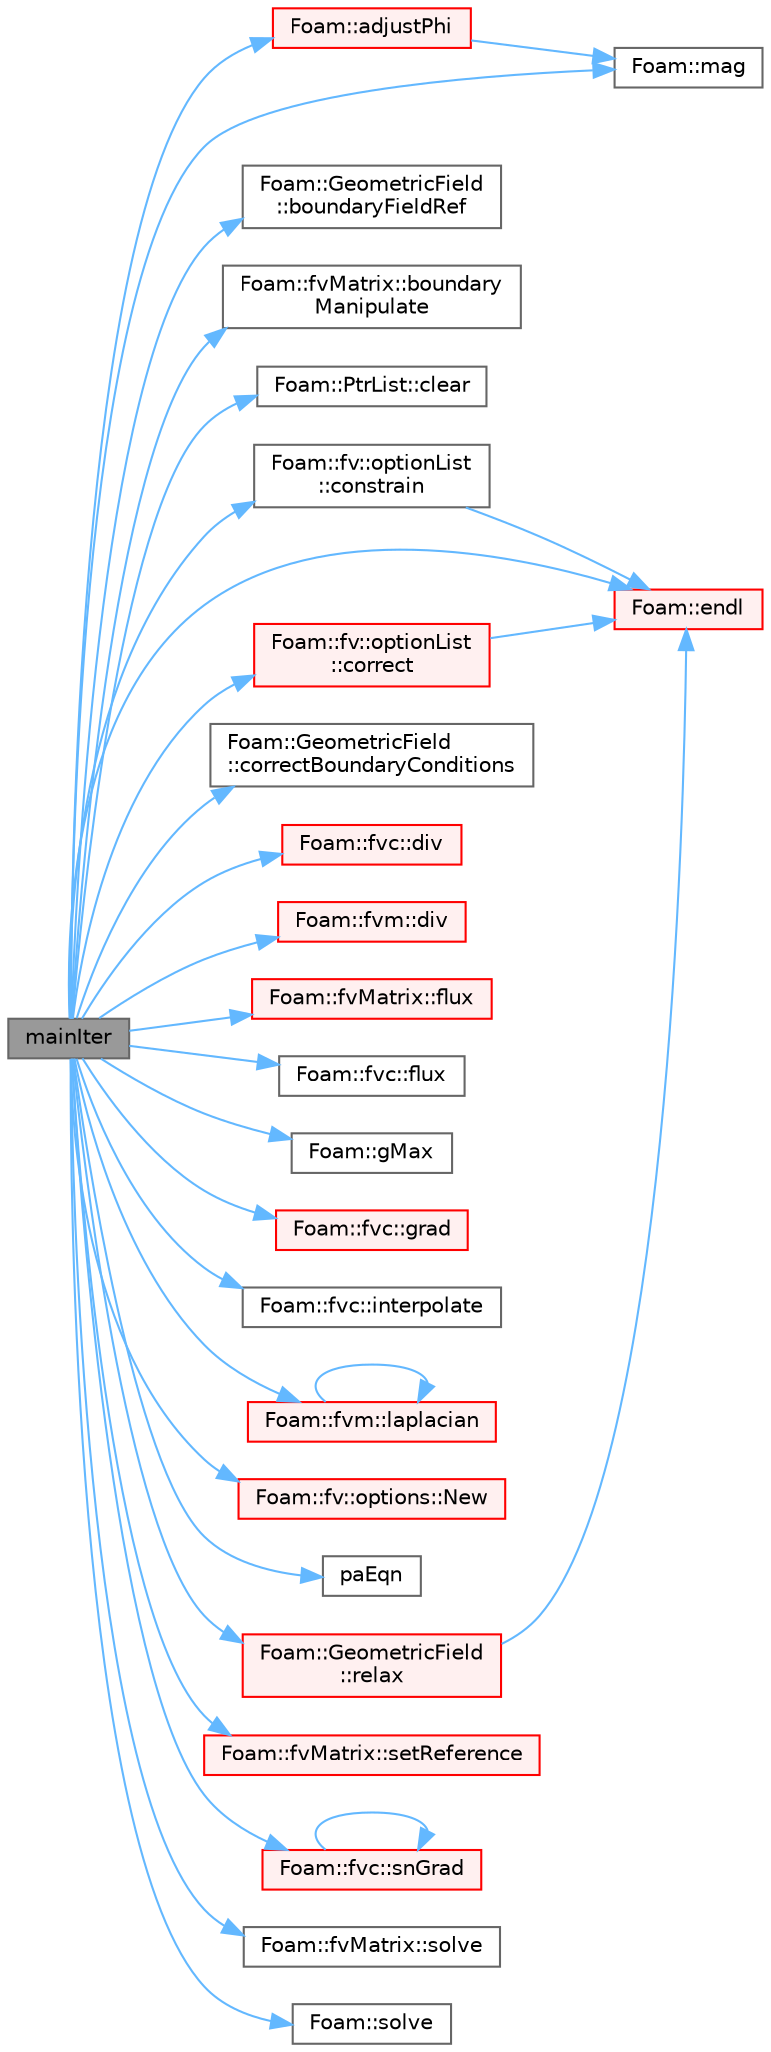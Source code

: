 digraph "mainIter"
{
 // LATEX_PDF_SIZE
  bgcolor="transparent";
  edge [fontname=Helvetica,fontsize=10,labelfontname=Helvetica,labelfontsize=10];
  node [fontname=Helvetica,fontsize=10,shape=box,height=0.2,width=0.4];
  rankdir="LR";
  Node1 [id="Node000001",label="mainIter",height=0.2,width=0.4,color="gray40", fillcolor="grey60", style="filled", fontcolor="black",tooltip=" "];
  Node1 -> Node2 [id="edge1_Node000001_Node000002",color="steelblue1",style="solid",tooltip=" "];
  Node2 [id="Node000002",label="Foam::adjustPhi",height=0.2,width=0.4,color="red", fillcolor="#FFF0F0", style="filled",URL="$namespaceFoam.html#a0ea353dc88166de8e48fb02639977b39",tooltip=" "];
  Node2 -> Node6 [id="edge2_Node000002_Node000006",color="steelblue1",style="solid",tooltip=" "];
  Node6 [id="Node000006",label="Foam::mag",height=0.2,width=0.4,color="grey40", fillcolor="white", style="filled",URL="$namespaceFoam.html#a8ac5b57f98f906c36b8a4e989a77dbba",tooltip=" "];
  Node1 -> Node26 [id="edge3_Node000001_Node000026",color="steelblue1",style="solid",tooltip=" "];
  Node26 [id="Node000026",label="Foam::GeometricField\l::boundaryFieldRef",height=0.2,width=0.4,color="grey40", fillcolor="white", style="filled",URL="$classFoam_1_1GeometricField.html#a6edc5d66db5af23a74a30619ad7eed5a",tooltip=" "];
  Node1 -> Node27 [id="edge4_Node000001_Node000027",color="steelblue1",style="solid",tooltip=" "];
  Node27 [id="Node000027",label="Foam::fvMatrix::boundary\lManipulate",height=0.2,width=0.4,color="grey40", fillcolor="white", style="filled",URL="$classFoam_1_1fvMatrix.html#aa109587fa73dc11170ac6777766c4953",tooltip=" "];
  Node1 -> Node28 [id="edge5_Node000001_Node000028",color="steelblue1",style="solid",tooltip=" "];
  Node28 [id="Node000028",label="Foam::PtrList::clear",height=0.2,width=0.4,color="grey40", fillcolor="white", style="filled",URL="$classFoam_1_1PtrList.html#ac8bb3912a3ce86b15842e79d0b421204",tooltip=" "];
  Node1 -> Node29 [id="edge6_Node000001_Node000029",color="steelblue1",style="solid",tooltip=" "];
  Node29 [id="Node000029",label="Foam::fv::optionList\l::constrain",height=0.2,width=0.4,color="grey40", fillcolor="white", style="filled",URL="$classFoam_1_1fv_1_1optionList.html#ab41c286bca1d06f1df7ae33c4f45b1bd",tooltip=" "];
  Node29 -> Node17 [id="edge7_Node000029_Node000017",color="steelblue1",style="solid",tooltip=" "];
  Node17 [id="Node000017",label="Foam::endl",height=0.2,width=0.4,color="red", fillcolor="#FFF0F0", style="filled",URL="$namespaceFoam.html#a7d5eca45a323264dc5fe811500ebda47",tooltip=" "];
  Node1 -> Node30 [id="edge8_Node000001_Node000030",color="steelblue1",style="solid",tooltip=" "];
  Node30 [id="Node000030",label="Foam::fv::optionList\l::correct",height=0.2,width=0.4,color="red", fillcolor="#FFF0F0", style="filled",URL="$classFoam_1_1fv_1_1optionList.html#ae3e6a795c3429c465e44e8953d47e34a",tooltip=" "];
  Node30 -> Node17 [id="edge9_Node000030_Node000017",color="steelblue1",style="solid",tooltip=" "];
  Node1 -> Node32 [id="edge10_Node000001_Node000032",color="steelblue1",style="solid",tooltip=" "];
  Node32 [id="Node000032",label="Foam::GeometricField\l::correctBoundaryConditions",height=0.2,width=0.4,color="grey40", fillcolor="white", style="filled",URL="$classFoam_1_1GeometricField.html#acaf6878ef900e593c4b20812f1b567d6",tooltip=" "];
  Node1 -> Node33 [id="edge11_Node000001_Node000033",color="steelblue1",style="solid",tooltip=" "];
  Node33 [id="Node000033",label="Foam::fvc::div",height=0.2,width=0.4,color="red", fillcolor="#FFF0F0", style="filled",URL="$namespaceFoam_1_1fvc.html#a585533948ad80abfe589d920c641f251",tooltip=" "];
  Node1 -> Node35 [id="edge12_Node000001_Node000035",color="steelblue1",style="solid",tooltip=" "];
  Node35 [id="Node000035",label="Foam::fvm::div",height=0.2,width=0.4,color="red", fillcolor="#FFF0F0", style="filled",URL="$namespaceFoam_1_1fvm.html#a058dd4757c11ae656c8d576632b33d25",tooltip=" "];
  Node1 -> Node17 [id="edge13_Node000001_Node000017",color="steelblue1",style="solid",tooltip=" "];
  Node1 -> Node38 [id="edge14_Node000001_Node000038",color="steelblue1",style="solid",tooltip=" "];
  Node38 [id="Node000038",label="Foam::fvMatrix::flux",height=0.2,width=0.4,color="red", fillcolor="#FFF0F0", style="filled",URL="$classFoam_1_1fvMatrix.html#a08a0042554e1fad1421e103a8edfc3f4",tooltip=" "];
  Node1 -> Node44 [id="edge15_Node000001_Node000044",color="steelblue1",style="solid",tooltip=" "];
  Node44 [id="Node000044",label="Foam::fvc::flux",height=0.2,width=0.4,color="grey40", fillcolor="white", style="filled",URL="$namespaceFoam_1_1fvc.html#a8fc1922666ca94c5fd207b8b96f99467",tooltip=" "];
  Node1 -> Node45 [id="edge16_Node000001_Node000045",color="steelblue1",style="solid",tooltip=" "];
  Node45 [id="Node000045",label="Foam::gMax",height=0.2,width=0.4,color="grey40", fillcolor="white", style="filled",URL="$namespaceFoam.html#ae8d631fb8e841947408bb711abfb1e67",tooltip=" "];
  Node1 -> Node46 [id="edge17_Node000001_Node000046",color="steelblue1",style="solid",tooltip=" "];
  Node46 [id="Node000046",label="Foam::fvc::grad",height=0.2,width=0.4,color="red", fillcolor="#FFF0F0", style="filled",URL="$namespaceFoam_1_1fvc.html#a094a9cf8cbcd7511778abc82036c8a4b",tooltip=" "];
  Node1 -> Node48 [id="edge18_Node000001_Node000048",color="steelblue1",style="solid",tooltip=" "];
  Node48 [id="Node000048",label="Foam::fvc::interpolate",height=0.2,width=0.4,color="grey40", fillcolor="white", style="filled",URL="$namespaceFoam_1_1fvc.html#a011f8d00ae7a1c9b20e4d7ce0acefccf",tooltip=" "];
  Node1 -> Node49 [id="edge19_Node000001_Node000049",color="steelblue1",style="solid",tooltip=" "];
  Node49 [id="Node000049",label="Foam::fvm::laplacian",height=0.2,width=0.4,color="red", fillcolor="#FFF0F0", style="filled",URL="$namespaceFoam_1_1fvm.html#a05679b154654e47e9f1e2fbd2bc0bae0",tooltip=" "];
  Node49 -> Node49 [id="edge20_Node000049_Node000049",color="steelblue1",style="solid",tooltip=" "];
  Node1 -> Node6 [id="edge21_Node000001_Node000006",color="steelblue1",style="solid",tooltip=" "];
  Node1 -> Node50 [id="edge22_Node000001_Node000050",color="steelblue1",style="solid",tooltip=" "];
  Node50 [id="Node000050",label="Foam::fv::options::New",height=0.2,width=0.4,color="red", fillcolor="#FFF0F0", style="filled",URL="$classFoam_1_1fv_1_1options.html#a616ee355e53d26b92cf6a39d39f5c594",tooltip=" "];
  Node1 -> Node54 [id="edge23_Node000001_Node000054",color="steelblue1",style="solid",tooltip=" "];
  Node54 [id="Node000054",label="paEqn",height=0.2,width=0.4,color="grey40", fillcolor="white", style="filled",URL="$paEqn_8H.html#a44b642aa3637472b3174a0c70bcca130",tooltip=" "];
  Node1 -> Node55 [id="edge24_Node000001_Node000055",color="steelblue1",style="solid",tooltip=" "];
  Node55 [id="Node000055",label="Foam::GeometricField\l::relax",height=0.2,width=0.4,color="red", fillcolor="#FFF0F0", style="filled",URL="$classFoam_1_1GeometricField.html#a06343b944c91a56352ebf646011c212e",tooltip=" "];
  Node55 -> Node17 [id="edge25_Node000055_Node000017",color="steelblue1",style="solid",tooltip=" "];
  Node1 -> Node57 [id="edge26_Node000001_Node000057",color="steelblue1",style="solid",tooltip=" "];
  Node57 [id="Node000057",label="Foam::fvMatrix::setReference",height=0.2,width=0.4,color="red", fillcolor="#FFF0F0", style="filled",URL="$classFoam_1_1fvMatrix.html#a954c04bea3c4c0220047c21ca5e38763",tooltip=" "];
  Node1 -> Node59 [id="edge27_Node000001_Node000059",color="steelblue1",style="solid",tooltip=" "];
  Node59 [id="Node000059",label="Foam::fvc::snGrad",height=0.2,width=0.4,color="red", fillcolor="#FFF0F0", style="filled",URL="$namespaceFoam_1_1fvc.html#a15da734ee906cb52cf17937ab84c41a0",tooltip=" "];
  Node59 -> Node59 [id="edge28_Node000059_Node000059",color="steelblue1",style="solid",tooltip=" "];
  Node1 -> Node61 [id="edge29_Node000001_Node000061",color="steelblue1",style="solid",tooltip=" "];
  Node61 [id="Node000061",label="Foam::fvMatrix::solve",height=0.2,width=0.4,color="grey40", fillcolor="white", style="filled",URL="$classFoam_1_1fvMatrix.html#a0966e44d9a6bc12663a0d60e8e038307",tooltip=" "];
  Node1 -> Node62 [id="edge30_Node000001_Node000062",color="steelblue1",style="solid",tooltip=" "];
  Node62 [id="Node000062",label="Foam::solve",height=0.2,width=0.4,color="grey40", fillcolor="white", style="filled",URL="$namespaceFoam.html#afd9f0df176ba54fce59109ec361862fb",tooltip=" "];
}
